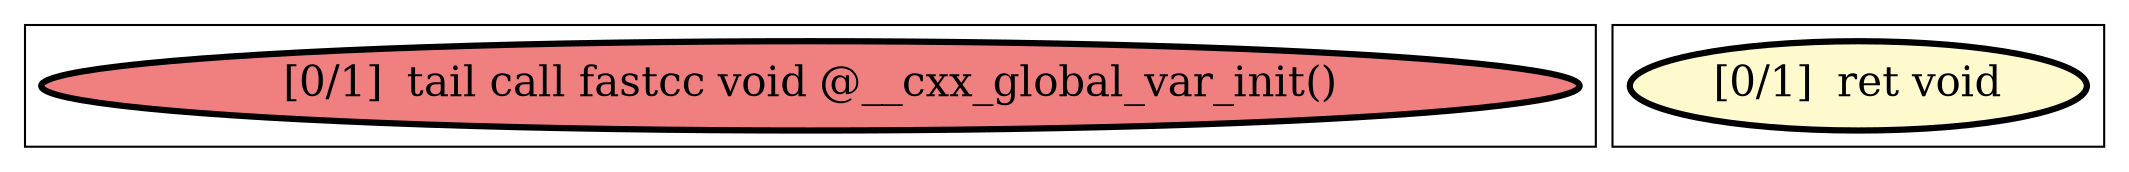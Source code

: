 
digraph G {





subgraph cluster1 {


node490 [penwidth=3.0,fontsize=20,fillcolor=lightcoral,label="[0/1]  tail call fastcc void @__cxx_global_var_init()",shape=ellipse,style=filled ]



}

subgraph cluster0 {


node489 [penwidth=3.0,fontsize=20,fillcolor=lemonchiffon,label="[0/1]  ret void",shape=ellipse,style=filled ]



}

}
